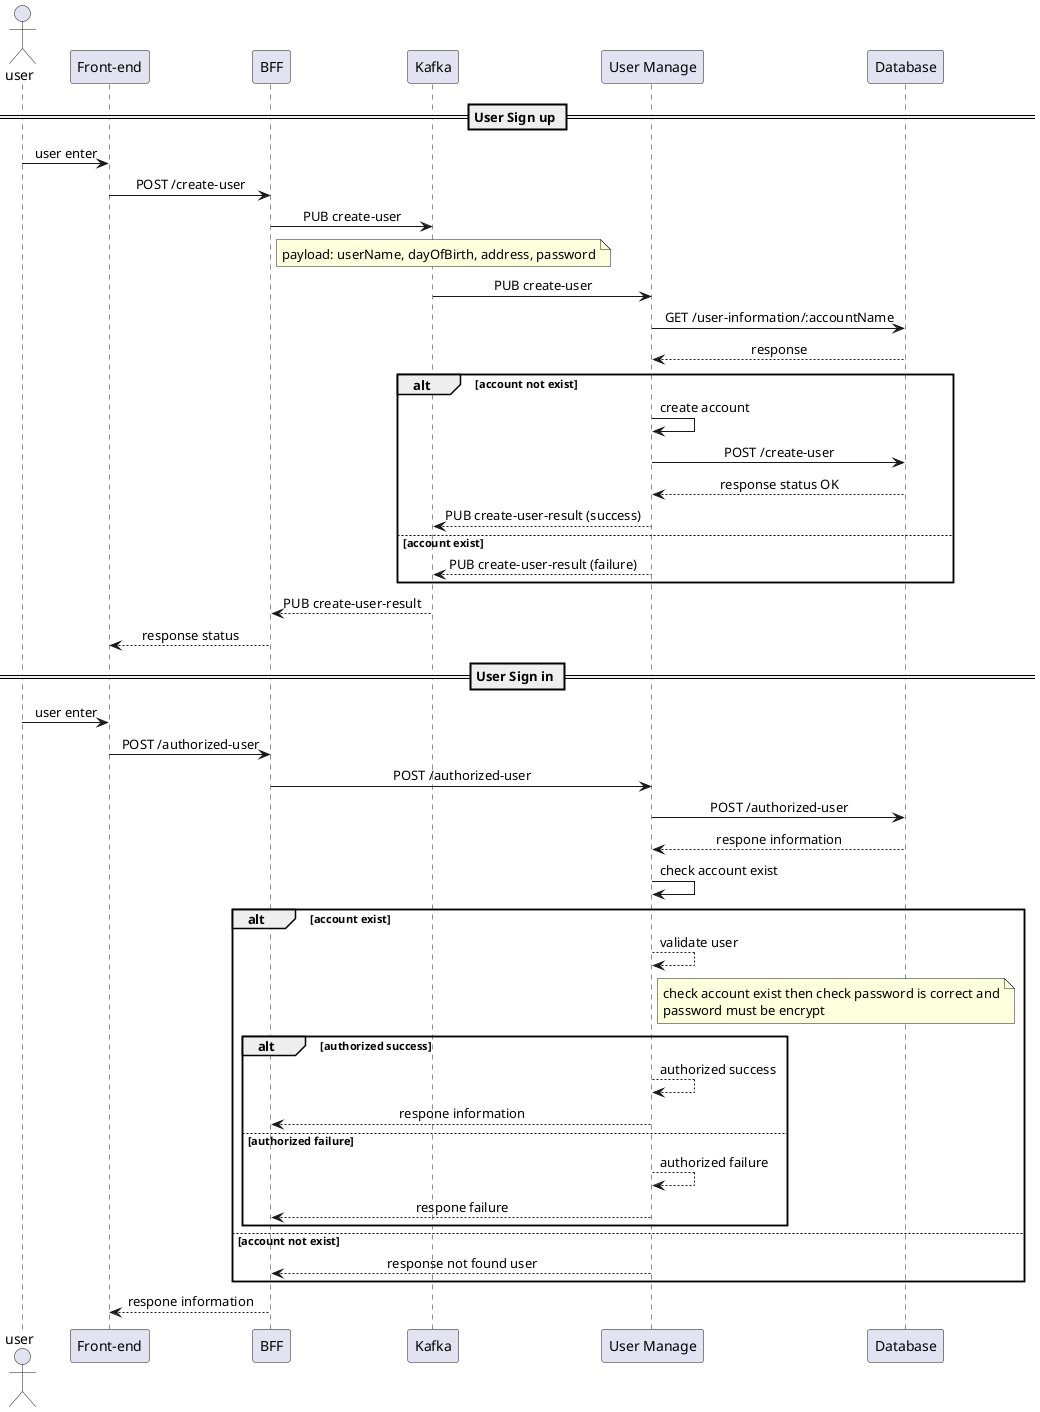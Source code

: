 @startuml User-Authentication

skinparam SequenceMessageAlignment center

actor user
participant "Front-end" as frontEnd
participant BFF as bff
participant Kafka as kafka
participant "User Manage" as userManage
participant Database as database

== User Sign up ==
user -> frontEnd : user enter
frontEnd -> bff :  POST /create-user
bff -> kafka: PUB create-user
note right of bff
    payload: userName, dayOfBirth, address, password
end note
kafka -> userManage: PUB create-user
userManage -> database: GET /user-information/:accountName
database ---> userManage: response 
alt account not exist
    userManage -> userManage: create account
    userManage -> database: POST /create-user
    "database" ---> userManage: response status OK
    userManage ---> kafka: PUB create-user-result (success)
else account exist
    userManage ---> kafka: PUB create-user-result (failure)
end
kafka ---> bff: PUB create-user-result
bff --> frontEnd: response status

== User Sign in ==
user -> frontEnd : user enter
frontEnd -> bff :  POST /authorized-user
bff -> userManage: POST /authorized-user
userManage -> database: POST /authorized-user
database --> userManage : respone information
userManage -> userManage: check account exist
alt account exist
userManage ---> userManage: validate user
note right of userManage 
    check account exist then check password is correct and
    password must be encrypt
end note

alt authorized success
    userManage ---> userManage: authorized success
    userManage ---> bff: respone information
else authorized failure
    userManage ---> userManage: authorized failure
    userManage ---> bff: respone failure
end
else account not exist
userManage ---> bff: response not found user
end

bff --> frontEnd :  respone information


@enduml